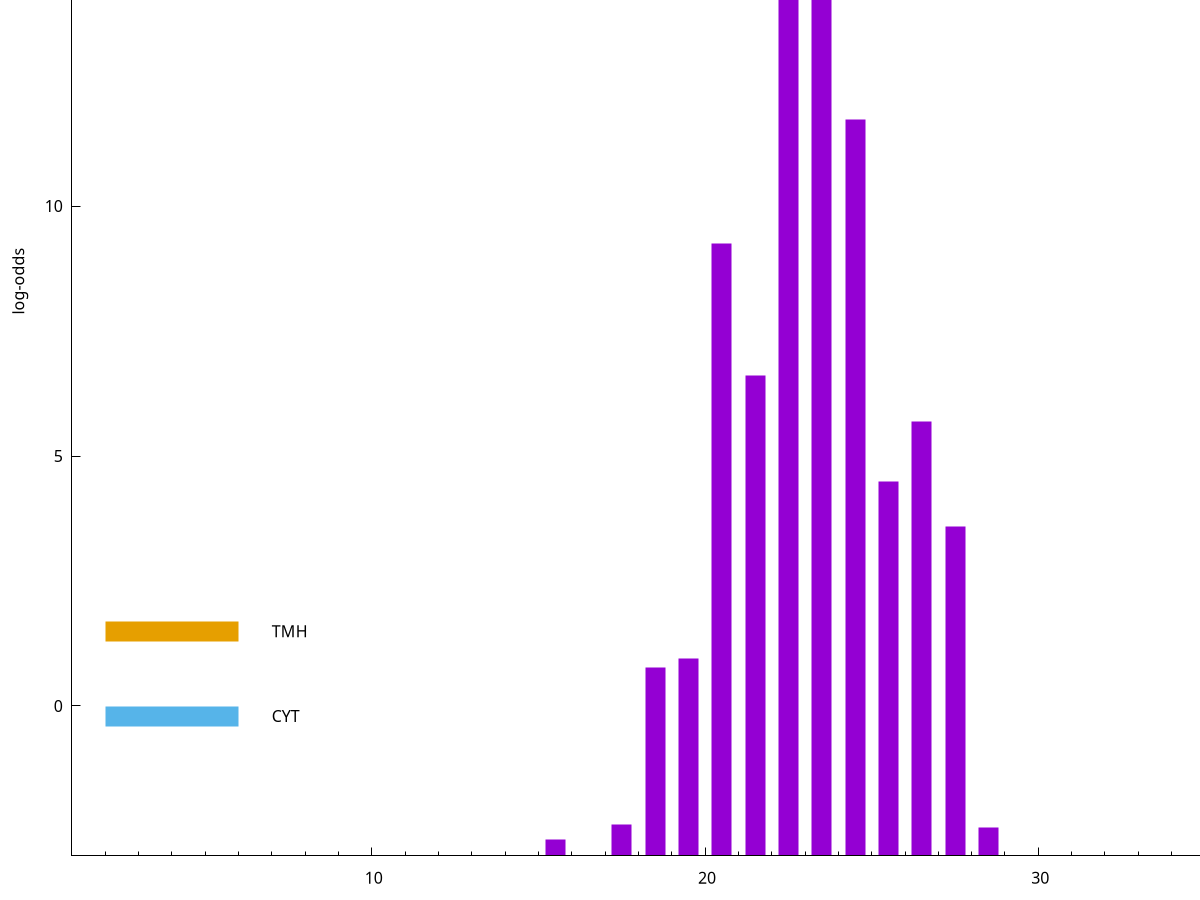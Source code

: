 set title "LipoP predictions for SRR3987126.gff"
set size 2., 1.4
set xrange [1:70] 
set mxtics 10
set yrange [-3:20]
set y2range [0:23]
set ylabel "log-odds"
set term postscript eps color solid "Helvetica" 30
set output "SRR3987126.gff10.eps"
set arrow from 2,16.6827 to 6,16.6827 nohead lt 1 lw 20
set label "SpI" at 7,16.6827
set arrow from 2,1.49311 to 6,1.49311 nohead lt 4 lw 20
set label "TMH" at 7,1.49311
set arrow from 2,-0.200913 to 6,-0.200913 nohead lt 3 lw 20
set label "CYT" at 7,-0.200913
set arrow from 2,16.6827 to 6,16.6827 nohead lt 1 lw 20
set label "SpI" at 7,16.6827
# NOTE: The scores below are the log-odds scores with the threshold
# NOTE: subtracted (a hack to make gnuplot make the histogram all
# NOTE: look nice).
plot "-" axes x1y2 title "" with impulses lt 1 lw 20
23.500000 19.314000
22.500000 17.251900
24.500000 14.736400
20.500000 12.257600
21.500000 9.613820
26.500000 8.700030
25.500000 7.493900
27.500000 6.599080
19.500000 3.948304
18.500000 3.778870
17.500000 0.633690
28.500000 0.570460
15.500000 0.324970
e
exit
